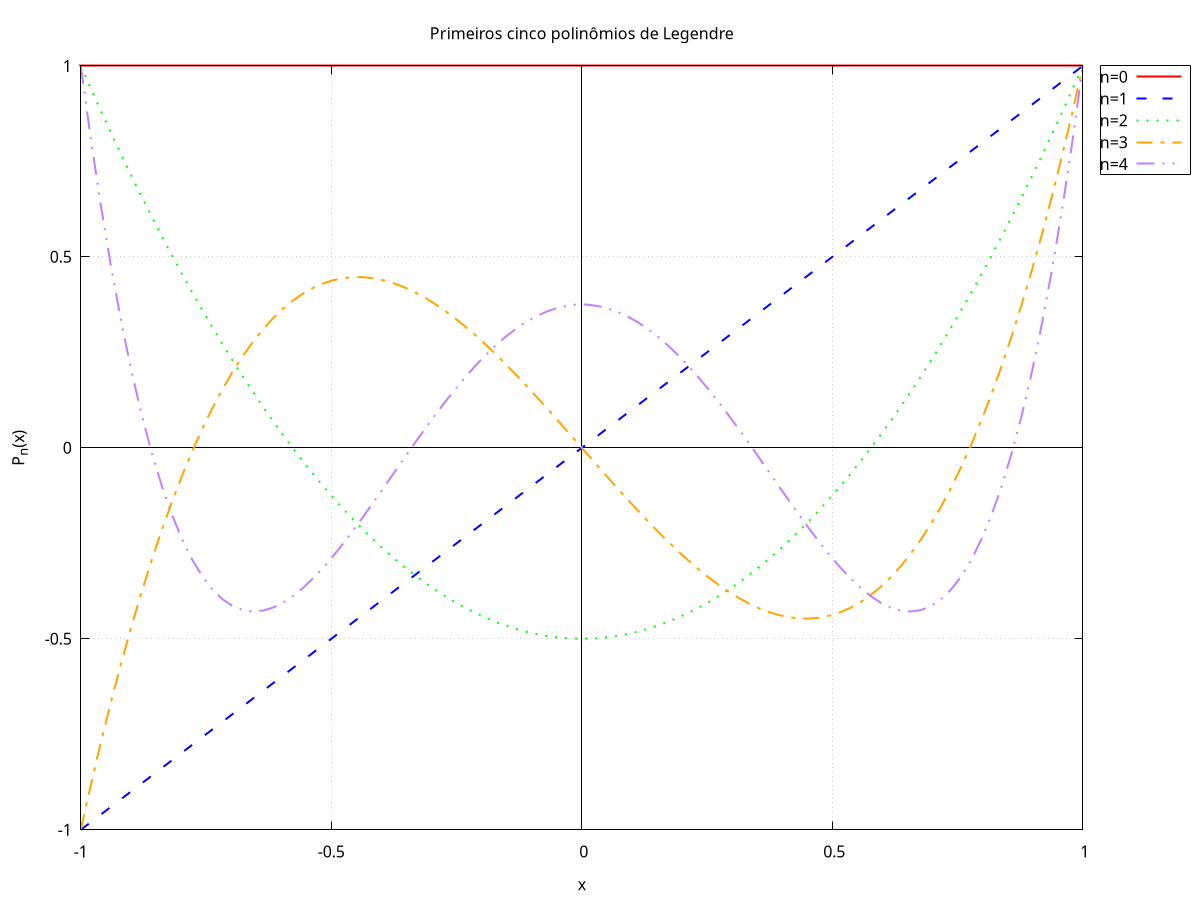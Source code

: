 reset

# Set terminal and output
set terminal pngcairo size 1000,700 enhanced font 'Arial,14'
set output 'legendre_polynomials.png'

# General settings
set title 'Primeiros cinco polinômios de Legendre'
set xlabel 'x'
set ylabel 'P_n(x)'
set grid

# Set symmetric ranges about 0
set xrange [-1:1]
set yrange [-1:1]

# Draw x and y axes crossing at (0,0)
set xzeroaxis lt 1 lc rgb "black"
set yzeroaxis lt 1 lc rgb "black"
set key outside right top box

# Define the first five Legendre polynomials
P0(x) = 1
P1(x) = x
P2(x) = (3*x**2 - 1)/2
P3(x) = (5*x**3 - 3*x)/2
P4(x) = (35*x**4 - 30*x**2 + 3)/8

# Plot the polynomials using different styles
plot \
    P0(x) w l lw 2 dt 1 lc rgb "red"    t 'n=0', \
    P1(x) w l lw 2 dt 2 lc rgb "blue"   t 'n=1', \
    P2(x) w l lw 2 dt 3 lc rgb "green"  t 'n=2', \
    P3(x) w l lw 2 dt 4 lc rgb "orange" t 'n=3', \
    P4(x) w l lw 2 dt 5 lc rgb "purple" t 'n=4'

# Close output
unset output
reset
